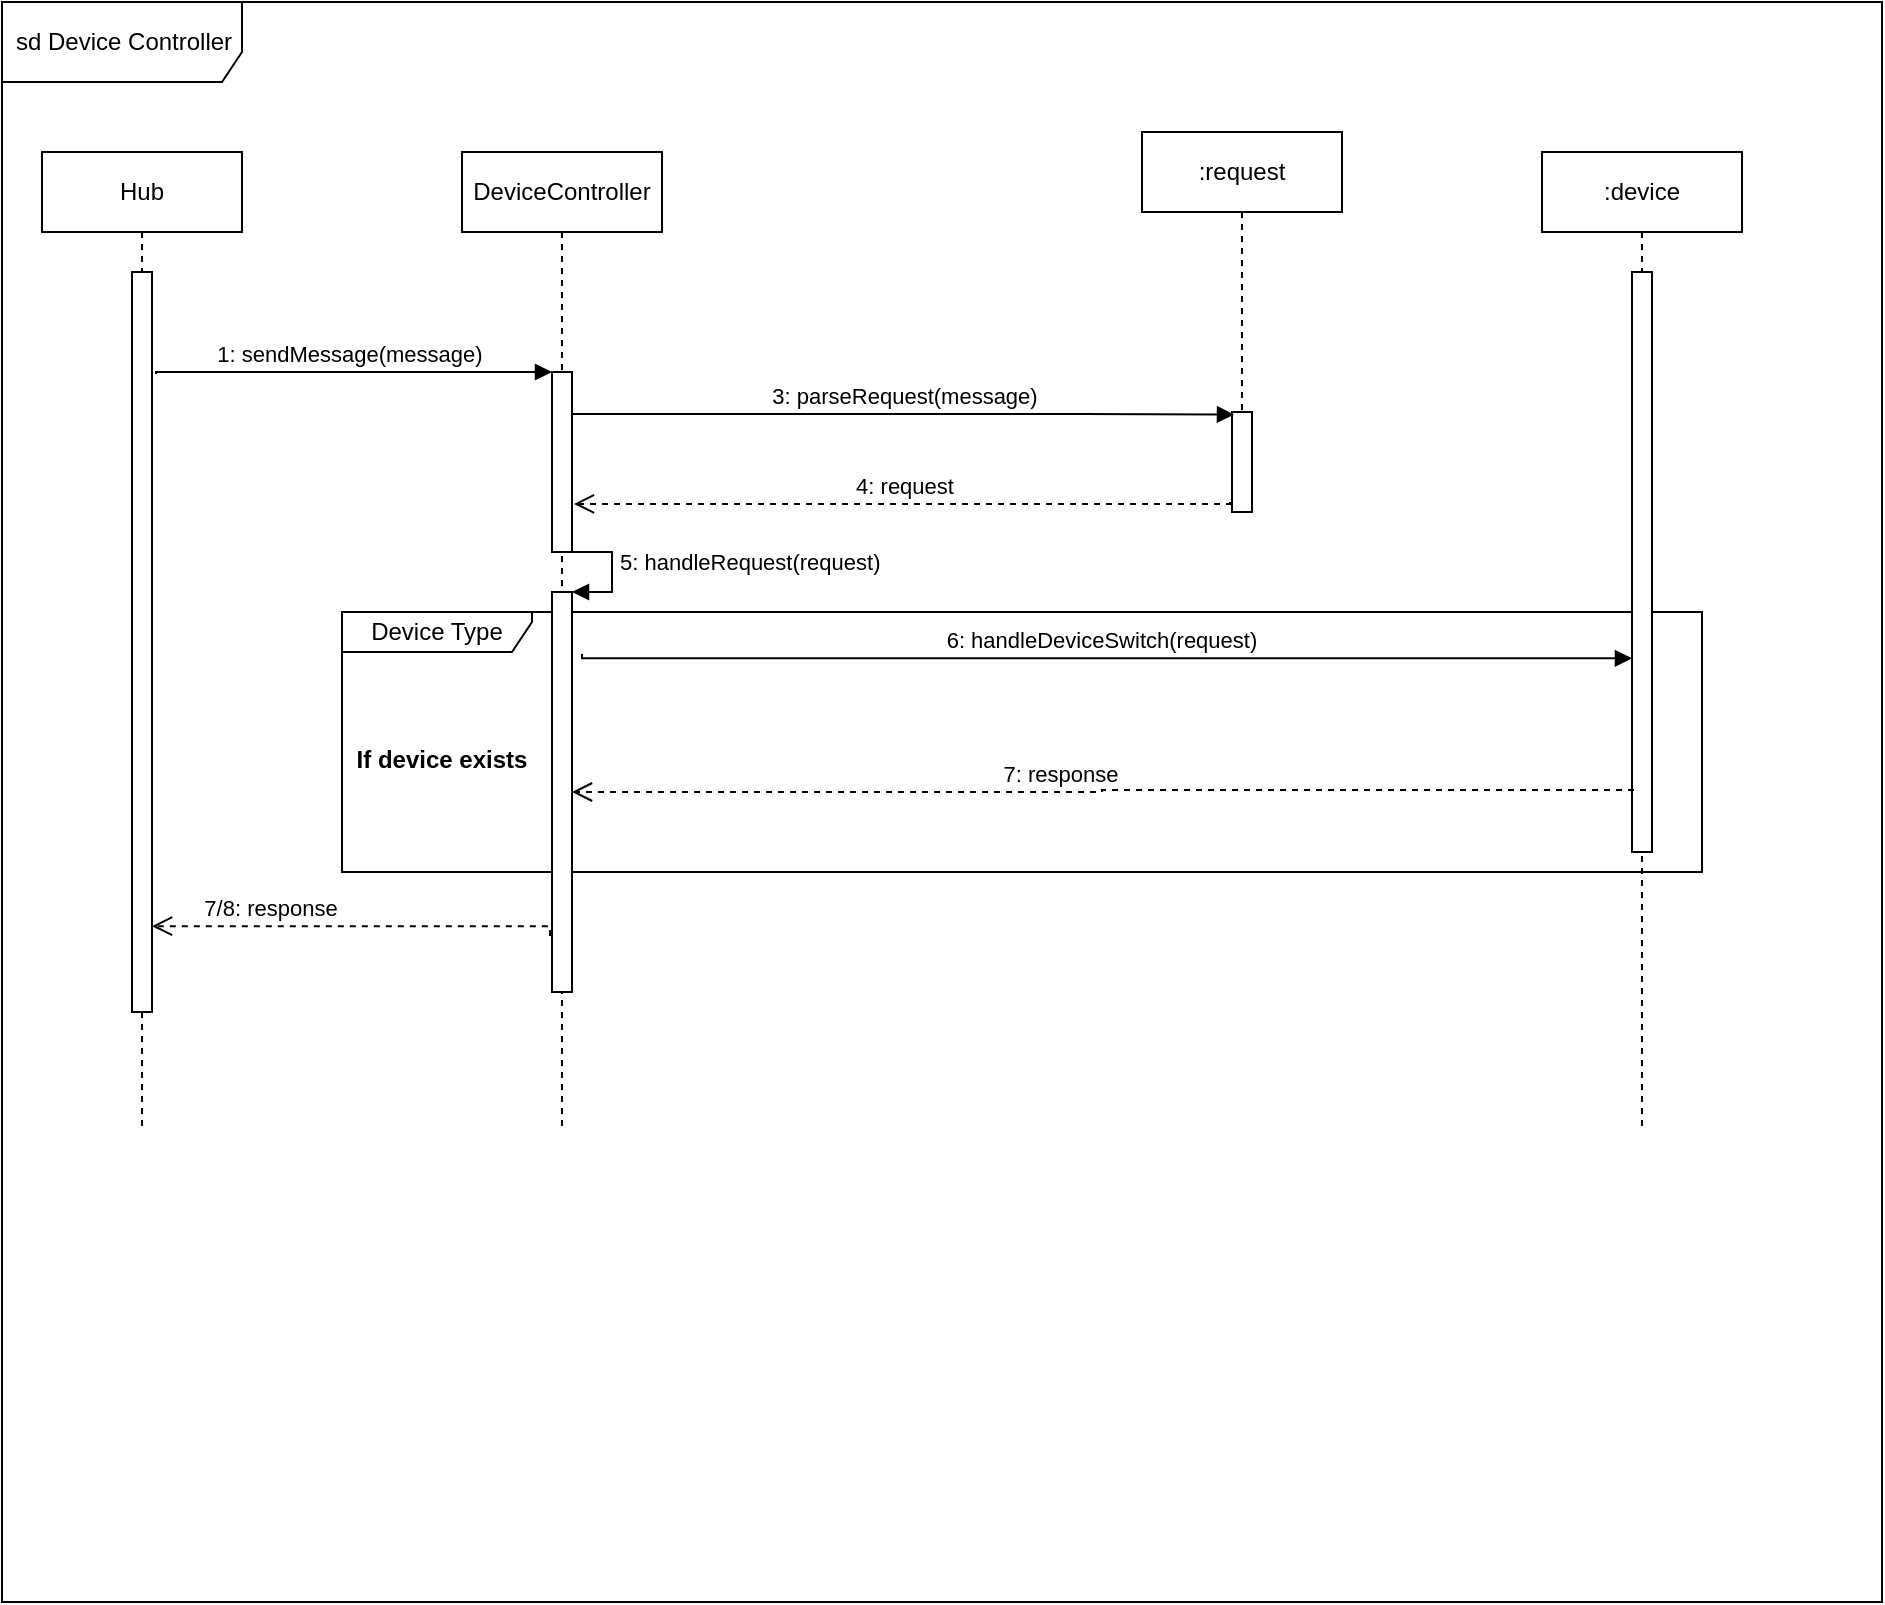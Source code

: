 <mxfile version="15.7.3" type="device" pages="4"><diagram id="kgpKYQtTHZ0yAKxKKP6v" name="Page-1"><mxGraphModel dx="1952" dy="1025" grid="1" gridSize="10" guides="1" tooltips="1" connect="1" arrows="1" fold="1" page="1" pageScale="1" pageWidth="850" pageHeight="1100" math="0" shadow="0"><root><mxCell id="0"/><mxCell id="1" parent="0"/><mxCell id="lBa_YRkEDHvg0QwYWPht-1" value="sd Device Controller" style="shape=umlFrame;whiteSpace=wrap;html=1;width=120;height=40;boundedLbl=1;verticalAlign=middle;align=left;spacingLeft=5;" vertex="1" parent="1"><mxGeometry x="-260" y="245" width="940" height="800" as="geometry"/></mxCell><mxCell id="u0oMUJ3sQ3RGS9Ksmtoz-1" value="Device Type" style="shape=umlFrame;whiteSpace=wrap;html=1;sketch=0;width=95;height=20;" vertex="1" parent="1"><mxGeometry x="-90" y="550" width="680" height="130" as="geometry"/></mxCell><mxCell id="lBa_YRkEDHvg0QwYWPht-6" value="Hub" style="shape=umlLifeline;perimeter=lifelinePerimeter;whiteSpace=wrap;html=1;container=1;collapsible=0;recursiveResize=0;outlineConnect=0;" vertex="1" parent="1"><mxGeometry x="-240" y="320" width="100" height="490" as="geometry"/></mxCell><mxCell id="lBa_YRkEDHvg0QwYWPht-7" value="" style="html=1;points=[];perimeter=orthogonalPerimeter;" vertex="1" parent="lBa_YRkEDHvg0QwYWPht-6"><mxGeometry x="45" y="60" width="10" height="370" as="geometry"/></mxCell><mxCell id="lBa_YRkEDHvg0QwYWPht-8" value="DeviceController" style="shape=umlLifeline;perimeter=lifelinePerimeter;whiteSpace=wrap;html=1;container=1;collapsible=0;recursiveResize=0;outlineConnect=0;" vertex="1" parent="1"><mxGeometry x="-30" y="320" width="100" height="490" as="geometry"/></mxCell><mxCell id="lBa_YRkEDHvg0QwYWPht-9" value="" style="html=1;points=[];perimeter=orthogonalPerimeter;" vertex="1" parent="lBa_YRkEDHvg0QwYWPht-8"><mxGeometry x="45" y="110" width="10" height="90" as="geometry"/></mxCell><mxCell id="lBa_YRkEDHvg0QwYWPht-10" value="" style="html=1;points=[];perimeter=orthogonalPerimeter;" vertex="1" parent="lBa_YRkEDHvg0QwYWPht-8"><mxGeometry x="45" y="220" width="10" height="200" as="geometry"/></mxCell><mxCell id="lBa_YRkEDHvg0QwYWPht-11" value="5: handleRequest(request)" style="edgeStyle=orthogonalEdgeStyle;html=1;align=left;spacingLeft=2;endArrow=block;rounded=0;entryX=1;entryY=0;" edge="1" parent="lBa_YRkEDHvg0QwYWPht-8" target="lBa_YRkEDHvg0QwYWPht-10"><mxGeometry relative="1" as="geometry"><mxPoint x="45" y="200" as="sourcePoint"/><Array as="points"><mxPoint x="75" y="200"/><mxPoint x="75" y="220"/></Array></mxGeometry></mxCell><mxCell id="lBa_YRkEDHvg0QwYWPht-12" value="1: sendMessage(message)&amp;nbsp;" style="html=1;verticalAlign=bottom;endArrow=block;entryX=0;entryY=0;rounded=0;edgeStyle=orthogonalEdgeStyle;exitX=1.2;exitY=0.138;exitDx=0;exitDy=0;exitPerimeter=0;" edge="1" parent="1" source="lBa_YRkEDHvg0QwYWPht-7" target="lBa_YRkEDHvg0QwYWPht-9"><mxGeometry relative="1" as="geometry"><mxPoint x="510" y="585" as="sourcePoint"/><Array as="points"><mxPoint x="-183" y="430"/></Array></mxGeometry></mxCell><mxCell id="lBa_YRkEDHvg0QwYWPht-13" value="7/8: response" style="html=1;verticalAlign=bottom;endArrow=open;dashed=1;endSize=8;rounded=0;edgeStyle=orthogonalEdgeStyle;entryX=1;entryY=0.884;entryDx=0;entryDy=0;entryPerimeter=0;exitX=-0.1;exitY=0.86;exitDx=0;exitDy=0;exitPerimeter=0;" edge="1" parent="1" source="lBa_YRkEDHvg0QwYWPht-10" target="lBa_YRkEDHvg0QwYWPht-7"><mxGeometry x="0.416" relative="1" as="geometry"><mxPoint x="510" y="661" as="targetPoint"/><mxPoint x="170" y="640" as="sourcePoint"/><Array as="points"><mxPoint x="14" y="707"/></Array><mxPoint as="offset"/></mxGeometry></mxCell><mxCell id="lBa_YRkEDHvg0QwYWPht-16" value=":request" style="shape=umlLifeline;perimeter=lifelinePerimeter;whiteSpace=wrap;html=1;container=1;collapsible=0;recursiveResize=0;outlineConnect=0;" vertex="1" parent="1"><mxGeometry x="310" y="310" width="100" height="190" as="geometry"/></mxCell><mxCell id="lBa_YRkEDHvg0QwYWPht-17" value="" style="html=1;points=[];perimeter=orthogonalPerimeter;" vertex="1" parent="lBa_YRkEDHvg0QwYWPht-16"><mxGeometry x="45" y="140" width="10" height="50" as="geometry"/></mxCell><mxCell id="lBa_YRkEDHvg0QwYWPht-18" value="3: parseRequest(message)" style="html=1;verticalAlign=bottom;endArrow=block;entryX=0.1;entryY=0.025;rounded=0;edgeStyle=orthogonalEdgeStyle;entryDx=0;entryDy=0;entryPerimeter=0;" edge="1" parent="1" source="lBa_YRkEDHvg0QwYWPht-9" target="lBa_YRkEDHvg0QwYWPht-17"><mxGeometry relative="1" as="geometry"><mxPoint x="57" y="431.06" as="sourcePoint"/><Array as="points"><mxPoint x="280" y="451"/><mxPoint x="280" y="451"/></Array><mxPoint x="215" y="430" as="targetPoint"/></mxGeometry></mxCell><mxCell id="lBa_YRkEDHvg0QwYWPht-19" value="4: request" style="html=1;verticalAlign=bottom;endArrow=open;dashed=1;endSize=8;rounded=0;edgeStyle=orthogonalEdgeStyle;entryX=1.1;entryY=0.733;entryDx=0;entryDy=0;entryPerimeter=0;exitX=-0.1;exitY=0.9;exitDx=0;exitDy=0;exitPerimeter=0;" edge="1" parent="1" source="lBa_YRkEDHvg0QwYWPht-17" target="lBa_YRkEDHvg0QwYWPht-9"><mxGeometry relative="1" as="geometry"><mxPoint x="279" y="621.1" as="targetPoint"/><mxPoint x="415" y="621" as="sourcePoint"/><Array as="points"><mxPoint x="354" y="496"/></Array></mxGeometry></mxCell><mxCell id="lBa_YRkEDHvg0QwYWPht-20" value=":device" style="shape=umlLifeline;perimeter=lifelinePerimeter;whiteSpace=wrap;html=1;container=1;collapsible=0;recursiveResize=0;outlineConnect=0;" vertex="1" parent="1"><mxGeometry x="510" y="320" width="100" height="490" as="geometry"/></mxCell><mxCell id="lBa_YRkEDHvg0QwYWPht-21" value="" style="html=1;points=[];perimeter=orthogonalPerimeter;" vertex="1" parent="lBa_YRkEDHvg0QwYWPht-20"><mxGeometry x="45" y="60" width="10" height="290" as="geometry"/></mxCell><mxCell id="lBa_YRkEDHvg0QwYWPht-22" value="6: handleDeviceSwitch(request)&amp;nbsp;" style="html=1;verticalAlign=bottom;endArrow=block;entryX=0;entryY=0.666;rounded=0;edgeStyle=orthogonalEdgeStyle;entryDx=0;entryDy=0;entryPerimeter=0;startArrow=none;" edge="1" parent="1" target="lBa_YRkEDHvg0QwYWPht-21"><mxGeometry relative="1" as="geometry"><mxPoint x="30" y="571" as="sourcePoint"/><Array as="points"><mxPoint x="30" y="573"/></Array><mxPoint x="215" y="430" as="targetPoint"/></mxGeometry></mxCell><mxCell id="lBa_YRkEDHvg0QwYWPht-23" value="7: response" style="html=1;verticalAlign=bottom;endArrow=open;dashed=1;endSize=8;rounded=0;edgeStyle=orthogonalEdgeStyle;exitX=0.1;exitY=0.893;exitDx=0;exitDy=0;exitPerimeter=0;" edge="1" parent="1" source="lBa_YRkEDHvg0QwYWPht-21" target="lBa_YRkEDHvg0QwYWPht-10"><mxGeometry x="0.082" relative="1" as="geometry"><mxPoint x="220" y="640" as="targetPoint"/><mxPoint x="180" y="650" as="sourcePoint"/><Array as="points"/><mxPoint as="offset"/></mxGeometry></mxCell><mxCell id="fvcl7aT95BCIZAXTzAWw-1" value="If device exists" style="text;align=center;fontStyle=1;verticalAlign=middle;spacingLeft=3;spacingRight=3;strokeColor=none;rotatable=0;points=[[0,0.5],[1,0.5]];portConstraint=eastwest;sketch=0;" vertex="1" parent="1"><mxGeometry x="-80" y="610" width="80" height="26" as="geometry"/></mxCell></root></mxGraphModel></diagram><diagram id="o1x0ejEp0INlFY0C7gnE" name="Page-2"><mxGraphModel dx="1102" dy="1025" grid="1" gridSize="10" guides="1" tooltips="1" connect="1" arrows="1" fold="1" page="1" pageScale="1" pageWidth="827" pageHeight="1169" math="0" shadow="0"><root><mxCell id="COvFjzg-lLinNtUHnUl7-0"/><mxCell id="COvFjzg-lLinNtUHnUl7-1" parent="COvFjzg-lLinNtUHnUl7-0"/><mxCell id="Grp4eczOf5E-vHAh9FcL-38" value="" style="group" parent="COvFjzg-lLinNtUHnUl7-1" vertex="1" connectable="0"><mxGeometry x="120" y="760" width="550" height="270" as="geometry"/></mxCell><mxCell id="Grp4eczOf5E-vHAh9FcL-23" value="Regulator" style="shape=umlFrame;whiteSpace=wrap;html=1;sketch=0;" parent="Grp4eczOf5E-vHAh9FcL-38" vertex="1"><mxGeometry x="-60" y="-150" width="610" height="420" as="geometry"/></mxCell><mxCell id="Grp4eczOf5E-vHAh9FcL-35" value="" style="line;strokeWidth=1;fillColor=none;align=left;verticalAlign=middle;spacingTop=-1;spacingLeft=3;spacingRight=3;rotatable=0;labelPosition=right;points=[];portConstraint=eastwest;sketch=0;" parent="Grp4eczOf5E-vHAh9FcL-38" vertex="1"><mxGeometry x="-20" y="90" width="485" height="8" as="geometry"/></mxCell><mxCell id="Grp4eczOf5E-vHAh9FcL-25" value="Temperature Contoller" style="shape=umlLifeline;perimeter=lifelinePerimeter;whiteSpace=wrap;html=1;container=1;collapsible=0;recursiveResize=0;outlineConnect=0;sketch=0;" parent="Grp4eczOf5E-vHAh9FcL-38" vertex="1"><mxGeometry x="290" y="-110" width="160" height="370" as="geometry"/></mxCell><mxCell id="Grp4eczOf5E-vHAh9FcL-32" value="" style="html=1;points=[];perimeter=orthogonalPerimeter;sketch=0;" parent="Grp4eczOf5E-vHAh9FcL-25" vertex="1"><mxGeometry x="75" y="80" width="10" height="210" as="geometry"/></mxCell><mxCell id="Grp4eczOf5E-vHAh9FcL-43" value="turn off fan" style="html=1;verticalAlign=bottom;endArrow=block;rounded=0;" parent="Grp4eczOf5E-vHAh9FcL-25" target="Grp4eczOf5E-vHAh9FcL-28" edge="1"><mxGeometry width="80" relative="1" as="geometry"><mxPoint x="75" y="250" as="sourcePoint"/><mxPoint x="-5" y="250" as="targetPoint"/></mxGeometry></mxCell><mxCell id="Grp4eczOf5E-vHAh9FcL-45" value="If temp is lower than desiredTemp" style="text;align=center;fontStyle=1;verticalAlign=middle;spacingLeft=3;spacingRight=3;strokeColor=none;rotatable=0;points=[[0,0.5],[1,0.5]];portConstraint=eastwest;sketch=0;" parent="Grp4eczOf5E-vHAh9FcL-38" vertex="1"><mxGeometry x="140" y="90" width="80" height="26" as="geometry"/></mxCell><mxCell id="Grp4eczOf5E-vHAh9FcL-34" value="desiredTemp" style="shape=umlFrame;whiteSpace=wrap;html=1;sketch=0;width=95;height=20;" parent="Grp4eczOf5E-vHAh9FcL-38" vertex="1"><mxGeometry x="-20" y="-20" width="485" height="210" as="geometry"/></mxCell><mxCell id="Grp4eczOf5E-vHAh9FcL-0" value="Temperature Control" style="shape=umlFrame;whiteSpace=wrap;html=1;width=130;height=30;" parent="COvFjzg-lLinNtUHnUl7-1" vertex="1"><mxGeometry x="60" y="20" width="660" height="540" as="geometry"/></mxCell><mxCell id="Grp4eczOf5E-vHAh9FcL-1" value="Server" style="shape=umlLifeline;perimeter=lifelinePerimeter;container=1;collapsible=0;recursiveResize=0;rounded=0;shadow=0;strokeWidth=1;" parent="COvFjzg-lLinNtUHnUl7-1" vertex="1"><mxGeometry x="140" y="80" width="100" height="440" as="geometry"/></mxCell><mxCell id="Grp4eczOf5E-vHAh9FcL-2" value="" style="points=[];perimeter=orthogonalPerimeter;rounded=0;shadow=0;strokeWidth=1;" parent="Grp4eczOf5E-vHAh9FcL-1" vertex="1"><mxGeometry x="45" y="70" width="10" height="340" as="geometry"/></mxCell><mxCell id="Grp4eczOf5E-vHAh9FcL-3" value="Control temperature" style="verticalAlign=bottom;startArrow=oval;endArrow=block;startSize=8;shadow=0;strokeWidth=1;" parent="Grp4eczOf5E-vHAh9FcL-1" target="Grp4eczOf5E-vHAh9FcL-2" edge="1"><mxGeometry relative="1" as="geometry"><mxPoint x="-90" y="70" as="sourcePoint"/></mxGeometry></mxCell><mxCell id="Grp4eczOf5E-vHAh9FcL-4" value="Hub" style="shape=umlLifeline;perimeter=lifelinePerimeter;container=1;collapsible=0;recursiveResize=0;rounded=0;shadow=0;strokeWidth=1;" parent="COvFjzg-lLinNtUHnUl7-1" vertex="1"><mxGeometry x="340" y="80" width="100" height="420" as="geometry"/></mxCell><mxCell id="Grp4eczOf5E-vHAh9FcL-5" value="" style="points=[];perimeter=orthogonalPerimeter;rounded=0;shadow=0;strokeWidth=1;" parent="Grp4eczOf5E-vHAh9FcL-4" vertex="1"><mxGeometry x="45" y="110" width="10" height="290" as="geometry"/></mxCell><mxCell id="Grp4eczOf5E-vHAh9FcL-6" value="response" style="html=1;verticalAlign=bottom;endArrow=open;dashed=1;endSize=8;rounded=0;" parent="Grp4eczOf5E-vHAh9FcL-4" target="Grp4eczOf5E-vHAh9FcL-2" edge="1"><mxGeometry relative="1" as="geometry"><mxPoint x="45" y="359" as="sourcePoint"/><mxPoint x="-35" y="359" as="targetPoint"/></mxGeometry></mxCell><mxCell id="Grp4eczOf5E-vHAh9FcL-7" value="currentTemp" style="verticalAlign=bottom;endArrow=block;shadow=0;strokeWidth=1;" parent="COvFjzg-lLinNtUHnUl7-1" source="Grp4eczOf5E-vHAh9FcL-2" target="Grp4eczOf5E-vHAh9FcL-5" edge="1"><mxGeometry relative="1" as="geometry"><mxPoint x="305" y="160" as="sourcePoint"/><Array as="points"><mxPoint x="360" y="190"/></Array></mxGeometry></mxCell><mxCell id="Grp4eczOf5E-vHAh9FcL-8" value="Temperature Controller" style="shape=umlLifeline;perimeter=lifelinePerimeter;container=1;collapsible=0;recursiveResize=0;rounded=0;shadow=0;strokeWidth=1;" parent="COvFjzg-lLinNtUHnUl7-1" vertex="1"><mxGeometry x="510" y="80" width="140" height="400" as="geometry"/></mxCell><mxCell id="Grp4eczOf5E-vHAh9FcL-9" value="" style="points=[];perimeter=orthogonalPerimeter;rounded=0;shadow=0;strokeWidth=1;" parent="Grp4eczOf5E-vHAh9FcL-8" vertex="1"><mxGeometry x="65" y="130" width="10" height="230" as="geometry"/></mxCell><mxCell id="Grp4eczOf5E-vHAh9FcL-10" value="response" style="html=1;verticalAlign=bottom;endArrow=open;dashed=1;endSize=8;rounded=0;" parent="Grp4eczOf5E-vHAh9FcL-8" target="Grp4eczOf5E-vHAh9FcL-5" edge="1"><mxGeometry relative="1" as="geometry"><mxPoint x="65" y="320" as="sourcePoint"/><mxPoint x="-15" y="320" as="targetPoint"/></mxGeometry></mxCell><mxCell id="eaR5LglMwArzrveKxr9P-0" value="" style="html=1;points=[];perimeter=orthogonalPerimeter;sketch=0;" parent="Grp4eczOf5E-vHAh9FcL-8" vertex="1"><mxGeometry x="70" y="210" width="10" height="40" as="geometry"/></mxCell><mxCell id="eaR5LglMwArzrveKxr9P-1" value="desiredTemp" style="edgeStyle=orthogonalEdgeStyle;html=1;align=left;spacingLeft=2;endArrow=block;rounded=0;entryX=1;entryY=0;" parent="Grp4eczOf5E-vHAh9FcL-8" target="eaR5LglMwArzrveKxr9P-0" edge="1"><mxGeometry relative="1" as="geometry"><mxPoint x="75" y="190" as="sourcePoint"/><Array as="points"><mxPoint x="105" y="190"/></Array></mxGeometry></mxCell><mxCell id="Grp4eczOf5E-vHAh9FcL-18" value="" style="endArrow=classic;html=1;rounded=0;" parent="COvFjzg-lLinNtUHnUl7-1" source="Grp4eczOf5E-vHAh9FcL-4" target="Grp4eczOf5E-vHAh9FcL-9" edge="1"><mxGeometry width="50" height="50" relative="1" as="geometry"><mxPoint x="525" y="210" as="sourcePoint"/><mxPoint x="575" y="160" as="targetPoint"/><Array as="points"><mxPoint x="530" y="210"/></Array></mxGeometry></mxCell><mxCell id="Grp4eczOf5E-vHAh9FcL-19" value="temp" style="edgeLabel;html=1;align=center;verticalAlign=middle;resizable=0;points=[];" parent="Grp4eczOf5E-vHAh9FcL-18" vertex="1" connectable="0"><mxGeometry x="-0.415" y="2" relative="1" as="geometry"><mxPoint x="40" y="-8" as="offset"/></mxGeometry></mxCell><mxCell id="Grp4eczOf5E-vHAh9FcL-20" value="Server handles request" style="html=1;verticalAlign=bottom;startArrow=circle;startFill=1;endArrow=open;startSize=6;endSize=8;rounded=0;exitX=0.02;exitY=0.968;exitDx=0;exitDy=0;exitPerimeter=0;" parent="COvFjzg-lLinNtUHnUl7-1" source="Grp4eczOf5E-vHAh9FcL-2" edge="1"><mxGeometry width="80" relative="1" as="geometry"><mxPoint x="360" y="290" as="sourcePoint"/><mxPoint x="40" y="479" as="targetPoint"/></mxGeometry></mxCell><mxCell id="Grp4eczOf5E-vHAh9FcL-24" value="Hub" style="shape=umlLifeline;perimeter=lifelinePerimeter;whiteSpace=wrap;html=1;container=1;collapsible=0;recursiveResize=0;outlineConnect=0;sketch=0;" parent="COvFjzg-lLinNtUHnUl7-1" vertex="1"><mxGeometry x="160" y="650" width="100" height="370" as="geometry"/></mxCell><mxCell id="Grp4eczOf5E-vHAh9FcL-28" value="" style="html=1;points=[];perimeter=orthogonalPerimeter;sketch=0;" parent="Grp4eczOf5E-vHAh9FcL-24" vertex="1"><mxGeometry x="45" y="150" width="10" height="210" as="geometry"/></mxCell><mxCell id="Grp4eczOf5E-vHAh9FcL-29" value="turn on fan" style="html=1;verticalAlign=bottom;endArrow=block;entryX=0;entryY=0;rounded=0;" parent="COvFjzg-lLinNtUHnUl7-1" source="Grp4eczOf5E-vHAh9FcL-25" target="Grp4eczOf5E-vHAh9FcL-28" edge="1"><mxGeometry x="310" y="820" as="geometry"><mxPoint x="310" y="820" as="sourcePoint"/></mxGeometry></mxCell><mxCell id="Grp4eczOf5E-vHAh9FcL-21" value="alt Regulator" style="shape=umlFrame;whiteSpace=wrap;html=1;width=90;height=20;" parent="COvFjzg-lLinNtUHnUl7-1" vertex="1"><mxGeometry x="360" y="340" width="250" height="120" as="geometry"/></mxCell><mxCell id="Grp4eczOf5E-vHAh9FcL-44" value="If temp is higher than desiredTemp" style="text;align=center;fontStyle=1;verticalAlign=middle;spacingLeft=3;spacingRight=3;strokeColor=none;rotatable=0;points=[[0,0.5],[1,0.5]];portConstraint=eastwest;sketch=0;" parent="COvFjzg-lLinNtUHnUl7-1" vertex="1"><mxGeometry x="260" y="740" width="80" height="26" as="geometry"/></mxCell></root></mxGraphModel></diagram><diagram id="hKWI8547N2aHAt5yQNZG" name="Page-3"><mxGraphModel dx="1102" dy="1025" grid="1" gridSize="10" guides="1" tooltips="1" connect="1" arrows="1" fold="1" page="1" pageScale="1" pageWidth="827" pageHeight="1169" math="0" shadow="0"><root><mxCell id="rhkEcTlsAcU_YtAYgUSg-0"/><mxCell id="rhkEcTlsAcU_YtAYgUSg-1" parent="rhkEcTlsAcU_YtAYgUSg-0"/></root></mxGraphModel></diagram><diagram id="Ca0a6cr2S0T0EOyDEPH7" name="Page-4"><mxGraphModel dx="1102" dy="1025" grid="1" gridSize="10" guides="1" tooltips="1" connect="1" arrows="1" fold="1" page="1" pageScale="1" pageWidth="827" pageHeight="1169" math="0" shadow="0"><root><mxCell id="AbLeRJ_TUA-iYgDXPljZ-0"/><mxCell id="AbLeRJ_TUA-iYgDXPljZ-1" parent="AbLeRJ_TUA-iYgDXPljZ-0"/></root></mxGraphModel></diagram></mxfile>